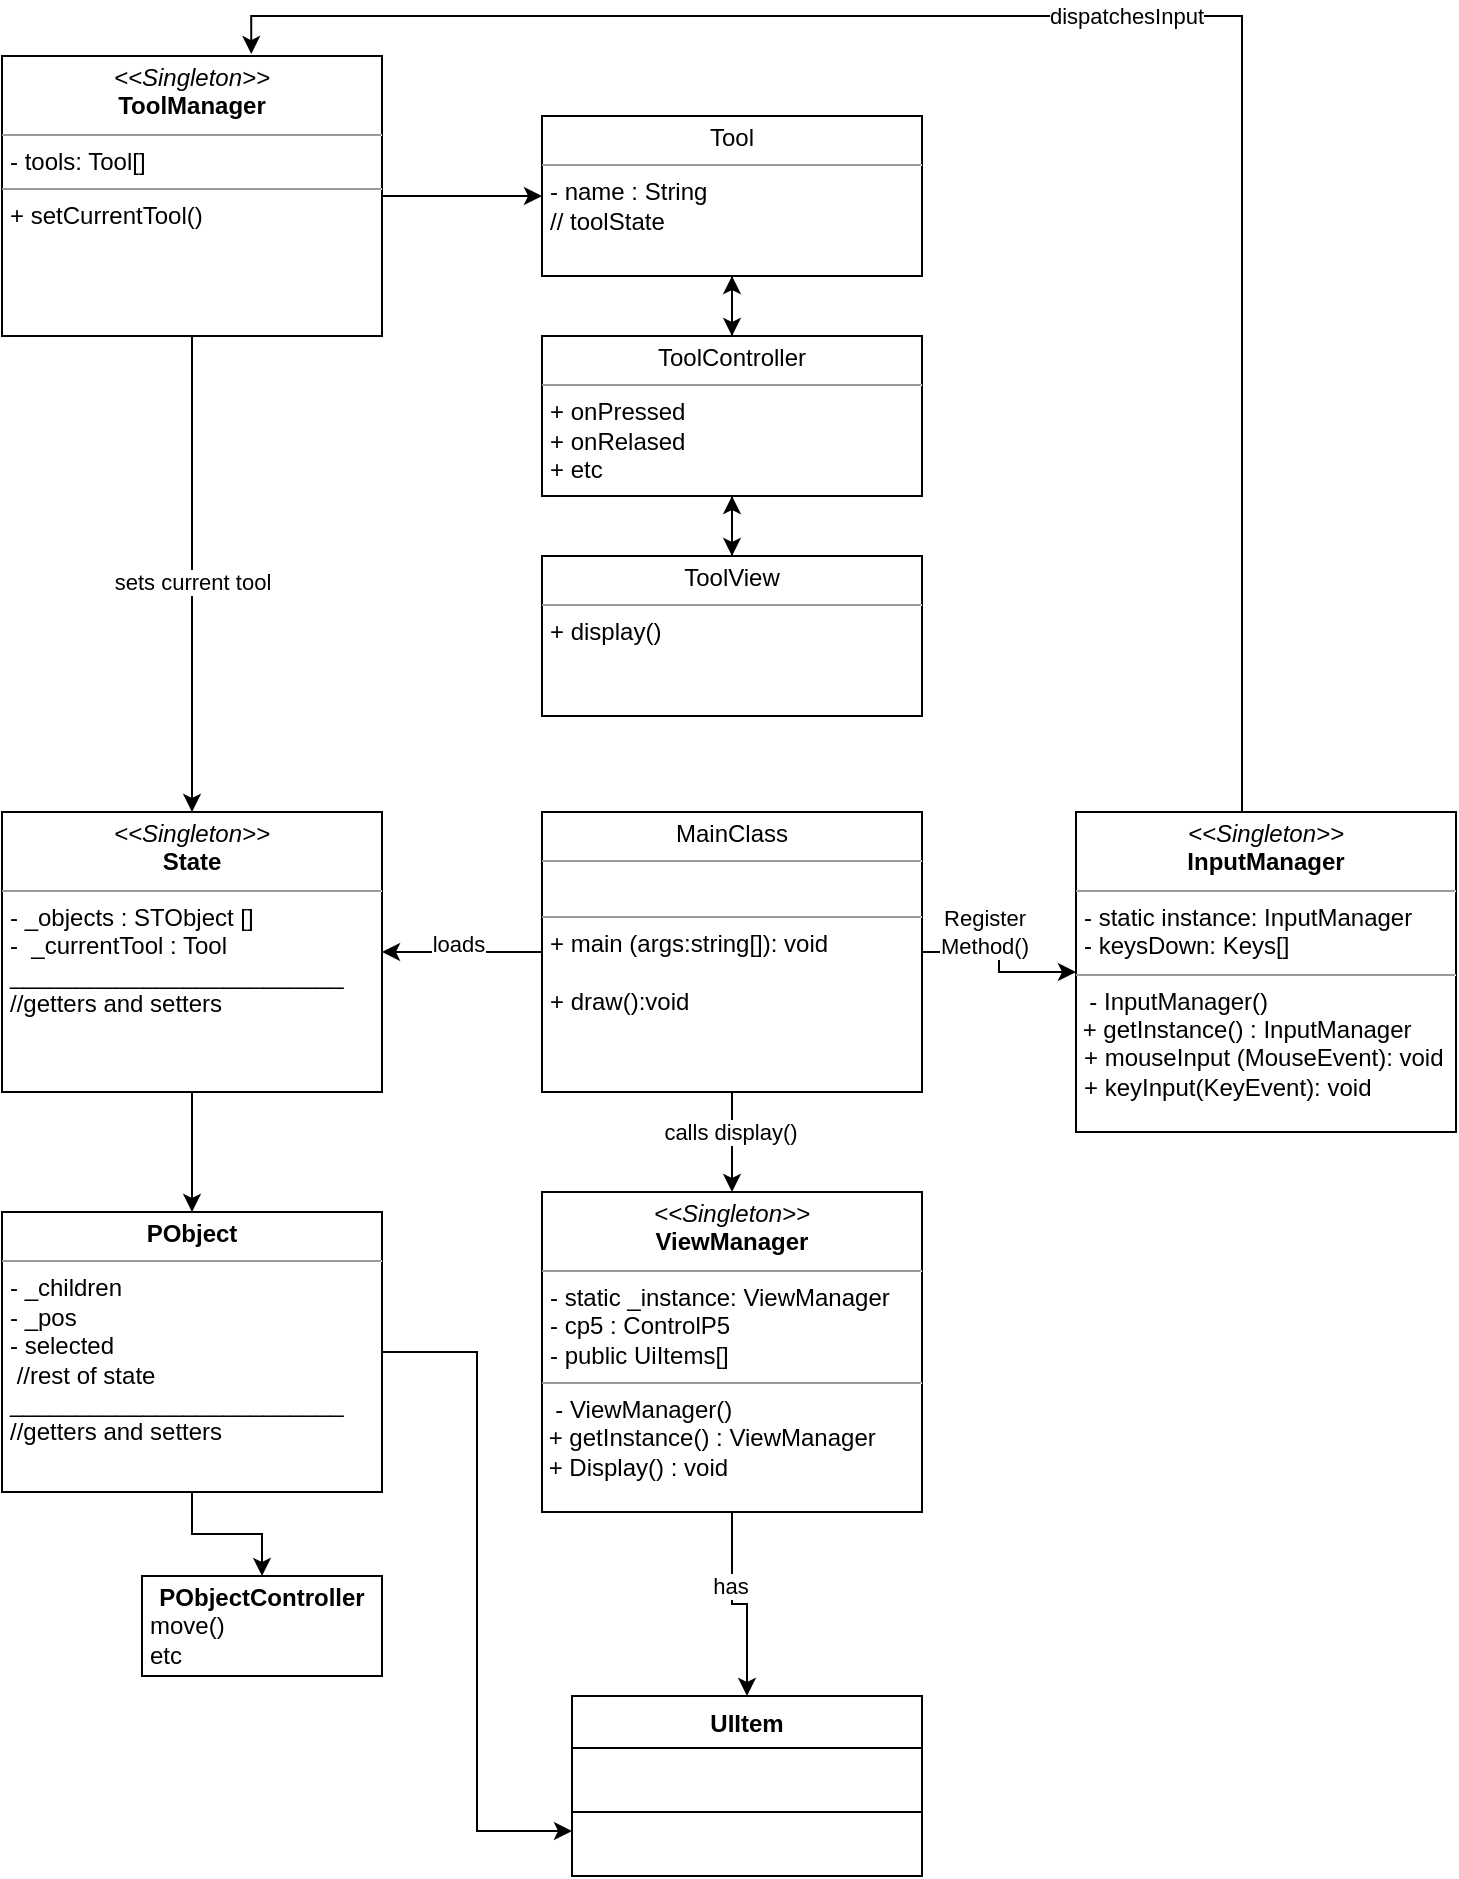 <mxfile version="21.3.2" type="github">
  <diagram name="Page-1" id="JgMWubzXlVjkS9HLqeEj">
    <mxGraphModel dx="1774" dy="2235" grid="1" gridSize="10" guides="1" tooltips="1" connect="1" arrows="1" fold="1" page="1" pageScale="1" pageWidth="827" pageHeight="1169" math="0" shadow="0">
      <root>
        <mxCell id="0" />
        <mxCell id="1" parent="0" />
        <mxCell id="kPr0rMO6ocW47x7S4vi6-56" value="dispatchesInput" style="edgeStyle=orthogonalEdgeStyle;rounded=0;orthogonalLoop=1;jettySize=auto;html=1;entryX=0.656;entryY=-0.007;entryDx=0;entryDy=0;entryPerimeter=0;" edge="1" parent="1" source="kPr0rMO6ocW47x7S4vi6-5" target="kPr0rMO6ocW47x7S4vi6-39">
          <mxGeometry relative="1" as="geometry">
            <Array as="points">
              <mxPoint x="720" y="-30" />
              <mxPoint x="225" y="-30" />
            </Array>
          </mxGeometry>
        </mxCell>
        <mxCell id="kPr0rMO6ocW47x7S4vi6-5" value="&lt;p style=&quot;margin:0px;margin-top:4px;text-align:center;&quot;&gt;&lt;i&gt;&amp;lt;&amp;lt;Singleton&amp;gt;&amp;gt;&lt;/i&gt;&lt;br&gt;&lt;b&gt;InputManager&lt;/b&gt;&lt;/p&gt;&lt;hr size=&quot;1&quot;&gt;&lt;p style=&quot;margin:0px;margin-left:4px;&quot;&gt;- static instance: InputManager&lt;br&gt;- keysDown: Keys[]&lt;/p&gt;&lt;hr size=&quot;1&quot;&gt;&amp;nbsp; - InputManager()&lt;br&gt;&amp;nbsp;+ getInstance() : InputManager&lt;br&gt;&lt;p style=&quot;margin:0px;margin-left:4px;&quot;&gt;+ mouseInput (MouseEvent): void&lt;br&gt;+ keyInput(KeyEvent): void&lt;/p&gt;" style="verticalAlign=top;align=left;overflow=fill;fontSize=12;fontFamily=Helvetica;html=1;whiteSpace=wrap;" vertex="1" parent="1">
          <mxGeometry x="637" y="368" width="190" height="160" as="geometry" />
        </mxCell>
        <mxCell id="kPr0rMO6ocW47x7S4vi6-11" style="edgeStyle=orthogonalEdgeStyle;rounded=0;orthogonalLoop=1;jettySize=auto;html=1;" edge="1" parent="1" source="kPr0rMO6ocW47x7S4vi6-10" target="kPr0rMO6ocW47x7S4vi6-5">
          <mxGeometry relative="1" as="geometry" />
        </mxCell>
        <mxCell id="kPr0rMO6ocW47x7S4vi6-12" value="Register&lt;br&gt;Method()" style="edgeLabel;html=1;align=center;verticalAlign=middle;resizable=0;points=[];" vertex="1" connectable="0" parent="kPr0rMO6ocW47x7S4vi6-11">
          <mxGeometry x="0.275" y="2" relative="1" as="geometry">
            <mxPoint x="-15" y="-18" as="offset" />
          </mxGeometry>
        </mxCell>
        <mxCell id="kPr0rMO6ocW47x7S4vi6-14" style="edgeStyle=orthogonalEdgeStyle;rounded=0;orthogonalLoop=1;jettySize=auto;html=1;" edge="1" parent="1" source="kPr0rMO6ocW47x7S4vi6-10" target="kPr0rMO6ocW47x7S4vi6-13">
          <mxGeometry relative="1" as="geometry" />
        </mxCell>
        <mxCell id="kPr0rMO6ocW47x7S4vi6-15" value="calls display()" style="edgeLabel;html=1;align=center;verticalAlign=middle;resizable=0;points=[];" vertex="1" connectable="0" parent="kPr0rMO6ocW47x7S4vi6-14">
          <mxGeometry x="-0.2" y="-1" relative="1" as="geometry">
            <mxPoint as="offset" />
          </mxGeometry>
        </mxCell>
        <mxCell id="kPr0rMO6ocW47x7S4vi6-37" style="edgeStyle=orthogonalEdgeStyle;rounded=0;orthogonalLoop=1;jettySize=auto;html=1;entryX=1;entryY=0.5;entryDx=0;entryDy=0;" edge="1" parent="1" source="kPr0rMO6ocW47x7S4vi6-10" target="kPr0rMO6ocW47x7S4vi6-33">
          <mxGeometry relative="1" as="geometry" />
        </mxCell>
        <mxCell id="kPr0rMO6ocW47x7S4vi6-38" value="loads" style="edgeLabel;html=1;align=center;verticalAlign=middle;resizable=0;points=[];" vertex="1" connectable="0" parent="kPr0rMO6ocW47x7S4vi6-37">
          <mxGeometry x="0.064" y="-4" relative="1" as="geometry">
            <mxPoint as="offset" />
          </mxGeometry>
        </mxCell>
        <mxCell id="kPr0rMO6ocW47x7S4vi6-10" value="&lt;p style=&quot;margin:0px;margin-top:4px;text-align:center;&quot;&gt;MainClass&lt;/p&gt;&lt;hr size=&quot;1&quot;&gt;&lt;p style=&quot;margin:0px;margin-left:4px;&quot;&gt;&lt;br&gt;&lt;/p&gt;&lt;hr size=&quot;1&quot;&gt;&lt;p style=&quot;margin:0px;margin-left:4px;&quot;&gt;+ main (args:string[]): void&lt;br&gt;&lt;br&gt;&lt;/p&gt;&lt;p style=&quot;margin:0px;margin-left:4px;&quot;&gt;+ draw():void&lt;/p&gt;" style="verticalAlign=top;align=left;overflow=fill;fontSize=12;fontFamily=Helvetica;html=1;whiteSpace=wrap;" vertex="1" parent="1">
          <mxGeometry x="370" y="368" width="190" height="140" as="geometry" />
        </mxCell>
        <mxCell id="kPr0rMO6ocW47x7S4vi6-24" style="edgeStyle=orthogonalEdgeStyle;rounded=0;orthogonalLoop=1;jettySize=auto;html=1;" edge="1" parent="1" source="kPr0rMO6ocW47x7S4vi6-13" target="kPr0rMO6ocW47x7S4vi6-20">
          <mxGeometry relative="1" as="geometry" />
        </mxCell>
        <mxCell id="kPr0rMO6ocW47x7S4vi6-26" value="has" style="edgeLabel;html=1;align=center;verticalAlign=middle;resizable=0;points=[];" vertex="1" connectable="0" parent="kPr0rMO6ocW47x7S4vi6-24">
          <mxGeometry x="-0.271" y="-1" relative="1" as="geometry">
            <mxPoint as="offset" />
          </mxGeometry>
        </mxCell>
        <mxCell id="kPr0rMO6ocW47x7S4vi6-13" value="&lt;p style=&quot;margin:0px;margin-top:4px;text-align:center;&quot;&gt;&lt;i&gt;&amp;lt;&amp;lt;Singleton&amp;gt;&amp;gt;&lt;/i&gt;&lt;br&gt;&lt;b&gt;ViewManager&lt;/b&gt;&lt;/p&gt;&lt;hr size=&quot;1&quot;&gt;&lt;p style=&quot;margin:0px;margin-left:4px;&quot;&gt;- static _instance: ViewManager&lt;/p&gt;&lt;p style=&quot;margin:0px;margin-left:4px;&quot;&gt;- cp5 : ControlP5&amp;nbsp;&lt;br&gt;- public UiItems[]&lt;/p&gt;&lt;hr size=&quot;1&quot;&gt;&amp;nbsp; - ViewManager()&lt;br&gt;&amp;nbsp;+ getInstance() : ViewManager&lt;br&gt;&lt;span style=&quot;background-color: initial;&quot;&gt;&amp;nbsp;+ Display() : void&amp;nbsp;&lt;/span&gt;" style="verticalAlign=top;align=left;overflow=fill;fontSize=12;fontFamily=Helvetica;html=1;whiteSpace=wrap;" vertex="1" parent="1">
          <mxGeometry x="370" y="558" width="190" height="160" as="geometry" />
        </mxCell>
        <mxCell id="kPr0rMO6ocW47x7S4vi6-20" value="UIItem" style="swimlane;fontStyle=1;align=center;verticalAlign=top;childLayout=stackLayout;horizontal=1;startSize=26;horizontalStack=0;resizeParent=1;resizeParentMax=0;resizeLast=0;collapsible=1;marginBottom=0;whiteSpace=wrap;html=1;" vertex="1" parent="1">
          <mxGeometry x="385" y="810" width="175" height="90" as="geometry" />
        </mxCell>
        <mxCell id="kPr0rMO6ocW47x7S4vi6-22" value="" style="line;strokeWidth=1;fillColor=none;align=left;verticalAlign=middle;spacingTop=-1;spacingLeft=3;spacingRight=3;rotatable=0;labelPosition=right;points=[];portConstraint=eastwest;strokeColor=inherit;" vertex="1" parent="kPr0rMO6ocW47x7S4vi6-20">
          <mxGeometry y="26" width="175" height="64" as="geometry" />
        </mxCell>
        <mxCell id="kPr0rMO6ocW47x7S4vi6-62" style="edgeStyle=orthogonalEdgeStyle;rounded=0;orthogonalLoop=1;jettySize=auto;html=1;" edge="1" parent="1" source="kPr0rMO6ocW47x7S4vi6-33" target="kPr0rMO6ocW47x7S4vi6-58">
          <mxGeometry relative="1" as="geometry" />
        </mxCell>
        <mxCell id="kPr0rMO6ocW47x7S4vi6-33" value="&lt;p style=&quot;margin:0px;margin-top:4px;text-align:center;&quot;&gt;&lt;i&gt;&amp;lt;&amp;lt;Singleton&amp;gt;&amp;gt;&lt;/i&gt;&lt;br&gt;&lt;b&gt;State&lt;/b&gt;&lt;/p&gt;&lt;hr size=&quot;1&quot;&gt;&lt;p style=&quot;margin:0px;margin-left:4px;&quot;&gt;- _objects : ST&lt;span style=&quot;background-color: initial;&quot;&gt;Object []&lt;/span&gt;&lt;/p&gt;&lt;p style=&quot;margin:0px;margin-left:4px;&quot;&gt;&lt;/p&gt;&lt;p style=&quot;margin:0px;margin-left:4px;&quot;&gt;-&amp;nbsp; _currentTool : Tool&lt;/p&gt;&lt;p style=&quot;margin:0px;margin-left:4px;&quot;&gt;_________________________&lt;/p&gt;&lt;p style=&quot;margin:0px;margin-left:4px;&quot;&gt;//getters and setters&lt;/p&gt;" style="verticalAlign=top;align=left;overflow=fill;fontSize=12;fontFamily=Helvetica;html=1;whiteSpace=wrap;" vertex="1" parent="1">
          <mxGeometry x="100" y="368" width="190" height="140" as="geometry" />
        </mxCell>
        <mxCell id="kPr0rMO6ocW47x7S4vi6-40" value="sets current tool&lt;br&gt;" style="edgeStyle=orthogonalEdgeStyle;rounded=0;orthogonalLoop=1;jettySize=auto;html=1;" edge="1" parent="1" source="kPr0rMO6ocW47x7S4vi6-39" target="kPr0rMO6ocW47x7S4vi6-33">
          <mxGeometry x="0.029" relative="1" as="geometry">
            <mxPoint as="offset" />
          </mxGeometry>
        </mxCell>
        <mxCell id="kPr0rMO6ocW47x7S4vi6-47" style="edgeStyle=orthogonalEdgeStyle;rounded=0;orthogonalLoop=1;jettySize=auto;html=1;entryX=0;entryY=0.5;entryDx=0;entryDy=0;" edge="1" parent="1" source="kPr0rMO6ocW47x7S4vi6-39" target="kPr0rMO6ocW47x7S4vi6-48">
          <mxGeometry relative="1" as="geometry">
            <mxPoint x="385" y="59" as="targetPoint" />
          </mxGeometry>
        </mxCell>
        <mxCell id="kPr0rMO6ocW47x7S4vi6-39" value="&lt;p style=&quot;margin:0px;margin-top:4px;text-align:center;&quot;&gt;&lt;i&gt;&amp;lt;&amp;lt;Singleton&amp;gt;&amp;gt;&lt;/i&gt;&lt;br&gt;&lt;b&gt;ToolManager&lt;/b&gt;&lt;/p&gt;&lt;hr size=&quot;1&quot;&gt;&lt;p style=&quot;margin:0px;margin-left:4px;&quot;&gt;- tools: Tool[]&lt;br&gt;&lt;/p&gt;&lt;hr size=&quot;1&quot;&gt;&lt;p style=&quot;margin:0px;margin-left:4px;&quot;&gt;+ setCurrentTool()&lt;br&gt;&lt;/p&gt;" style="verticalAlign=top;align=left;overflow=fill;fontSize=12;fontFamily=Helvetica;html=1;whiteSpace=wrap;" vertex="1" parent="1">
          <mxGeometry x="100" y="-10" width="190" height="140" as="geometry" />
        </mxCell>
        <mxCell id="kPr0rMO6ocW47x7S4vi6-50" style="edgeStyle=orthogonalEdgeStyle;rounded=0;orthogonalLoop=1;jettySize=auto;html=1;" edge="1" parent="1" source="kPr0rMO6ocW47x7S4vi6-48" target="kPr0rMO6ocW47x7S4vi6-49">
          <mxGeometry relative="1" as="geometry" />
        </mxCell>
        <mxCell id="kPr0rMO6ocW47x7S4vi6-48" value="&lt;p style=&quot;margin:0px;margin-top:4px;text-align:center;&quot;&gt;Tool&lt;/p&gt;&lt;hr size=&quot;1&quot;&gt;&lt;p style=&quot;margin:0px;margin-left:4px;&quot;&gt;- name : String&lt;/p&gt;&lt;p style=&quot;margin:0px;margin-left:4px;&quot;&gt;// toolState&lt;/p&gt;&lt;p style=&quot;margin:0px;margin-left:4px;&quot;&gt;&lt;br&gt;&lt;/p&gt;" style="verticalAlign=top;align=left;overflow=fill;fontSize=12;fontFamily=Helvetica;html=1;whiteSpace=wrap;" vertex="1" parent="1">
          <mxGeometry x="370" y="20" width="190" height="80" as="geometry" />
        </mxCell>
        <mxCell id="kPr0rMO6ocW47x7S4vi6-51" style="edgeStyle=orthogonalEdgeStyle;rounded=0;orthogonalLoop=1;jettySize=auto;html=1;" edge="1" parent="1" source="kPr0rMO6ocW47x7S4vi6-49" target="kPr0rMO6ocW47x7S4vi6-48">
          <mxGeometry relative="1" as="geometry" />
        </mxCell>
        <mxCell id="kPr0rMO6ocW47x7S4vi6-54" style="edgeStyle=orthogonalEdgeStyle;rounded=0;orthogonalLoop=1;jettySize=auto;html=1;" edge="1" parent="1" source="kPr0rMO6ocW47x7S4vi6-49" target="kPr0rMO6ocW47x7S4vi6-53">
          <mxGeometry relative="1" as="geometry" />
        </mxCell>
        <mxCell id="kPr0rMO6ocW47x7S4vi6-49" value="&lt;p style=&quot;margin:0px;margin-top:4px;text-align:center;&quot;&gt;ToolController&lt;/p&gt;&lt;hr size=&quot;1&quot;&gt;&lt;p style=&quot;margin:0px;margin-left:4px;&quot;&gt;+ onPressed&lt;/p&gt;&lt;p style=&quot;margin:0px;margin-left:4px;&quot;&gt;+ onRelased&lt;/p&gt;&lt;p style=&quot;margin:0px;margin-left:4px;&quot;&gt;+ etc&lt;/p&gt;" style="verticalAlign=top;align=left;overflow=fill;fontSize=12;fontFamily=Helvetica;html=1;whiteSpace=wrap;" vertex="1" parent="1">
          <mxGeometry x="370" y="130" width="190" height="80" as="geometry" />
        </mxCell>
        <mxCell id="kPr0rMO6ocW47x7S4vi6-55" style="edgeStyle=orthogonalEdgeStyle;rounded=0;orthogonalLoop=1;jettySize=auto;html=1;" edge="1" parent="1" source="kPr0rMO6ocW47x7S4vi6-53" target="kPr0rMO6ocW47x7S4vi6-49">
          <mxGeometry relative="1" as="geometry" />
        </mxCell>
        <mxCell id="kPr0rMO6ocW47x7S4vi6-53" value="&lt;p style=&quot;margin:0px;margin-top:4px;text-align:center;&quot;&gt;ToolView&lt;/p&gt;&lt;hr size=&quot;1&quot;&gt;&lt;p style=&quot;margin:0px;margin-left:4px;&quot;&gt;+ display()&lt;/p&gt;" style="verticalAlign=top;align=left;overflow=fill;fontSize=12;fontFamily=Helvetica;html=1;whiteSpace=wrap;" vertex="1" parent="1">
          <mxGeometry x="370" y="240" width="190" height="80" as="geometry" />
        </mxCell>
        <mxCell id="kPr0rMO6ocW47x7S4vi6-65" style="edgeStyle=orthogonalEdgeStyle;rounded=0;orthogonalLoop=1;jettySize=auto;html=1;entryX=0;entryY=0.75;entryDx=0;entryDy=0;" edge="1" parent="1" source="kPr0rMO6ocW47x7S4vi6-58" target="kPr0rMO6ocW47x7S4vi6-20">
          <mxGeometry relative="1" as="geometry" />
        </mxCell>
        <mxCell id="kPr0rMO6ocW47x7S4vi6-67" value="" style="edgeStyle=orthogonalEdgeStyle;rounded=0;orthogonalLoop=1;jettySize=auto;html=1;" edge="1" parent="1" source="kPr0rMO6ocW47x7S4vi6-58" target="kPr0rMO6ocW47x7S4vi6-59">
          <mxGeometry relative="1" as="geometry" />
        </mxCell>
        <mxCell id="kPr0rMO6ocW47x7S4vi6-58" value="&lt;p style=&quot;margin:0px;margin-top:4px;text-align:center;&quot;&gt;&lt;b&gt;PObject&lt;/b&gt;&lt;/p&gt;&lt;hr size=&quot;1&quot;&gt;&lt;p style=&quot;margin:0px;margin-left:4px;&quot;&gt;- _children&lt;/p&gt;&lt;p style=&quot;margin:0px;margin-left:4px;&quot;&gt;&lt;/p&gt;&lt;p style=&quot;margin:0px;margin-left:4px;&quot;&gt;- _pos&lt;/p&gt;&lt;p style=&quot;margin:0px;margin-left:4px;&quot;&gt;- selected&lt;/p&gt;&lt;p style=&quot;margin:0px;margin-left:4px;&quot;&gt;&amp;nbsp;//rest of state&lt;/p&gt;&lt;p style=&quot;margin:0px;margin-left:4px;&quot;&gt;_________________________&lt;/p&gt;&lt;p style=&quot;margin:0px;margin-left:4px;&quot;&gt;//getters and setters&lt;/p&gt;" style="verticalAlign=top;align=left;overflow=fill;fontSize=12;fontFamily=Helvetica;html=1;whiteSpace=wrap;" vertex="1" parent="1">
          <mxGeometry x="100" y="568" width="190" height="140" as="geometry" />
        </mxCell>
        <mxCell id="kPr0rMO6ocW47x7S4vi6-59" value="&lt;p style=&quot;margin:0px;margin-top:4px;text-align:center;&quot;&gt;&lt;b&gt;PObjectController&lt;/b&gt;&lt;/p&gt;&lt;p style=&quot;margin:0px;margin-left:4px;&quot;&gt;move()&lt;/p&gt;&lt;p style=&quot;margin:0px;margin-left:4px;&quot;&gt;etc&lt;/p&gt;" style="verticalAlign=top;align=left;overflow=fill;fontSize=12;fontFamily=Helvetica;html=1;whiteSpace=wrap;" vertex="1" parent="1">
          <mxGeometry x="170" y="750" width="120" height="50" as="geometry" />
        </mxCell>
      </root>
    </mxGraphModel>
  </diagram>
</mxfile>
